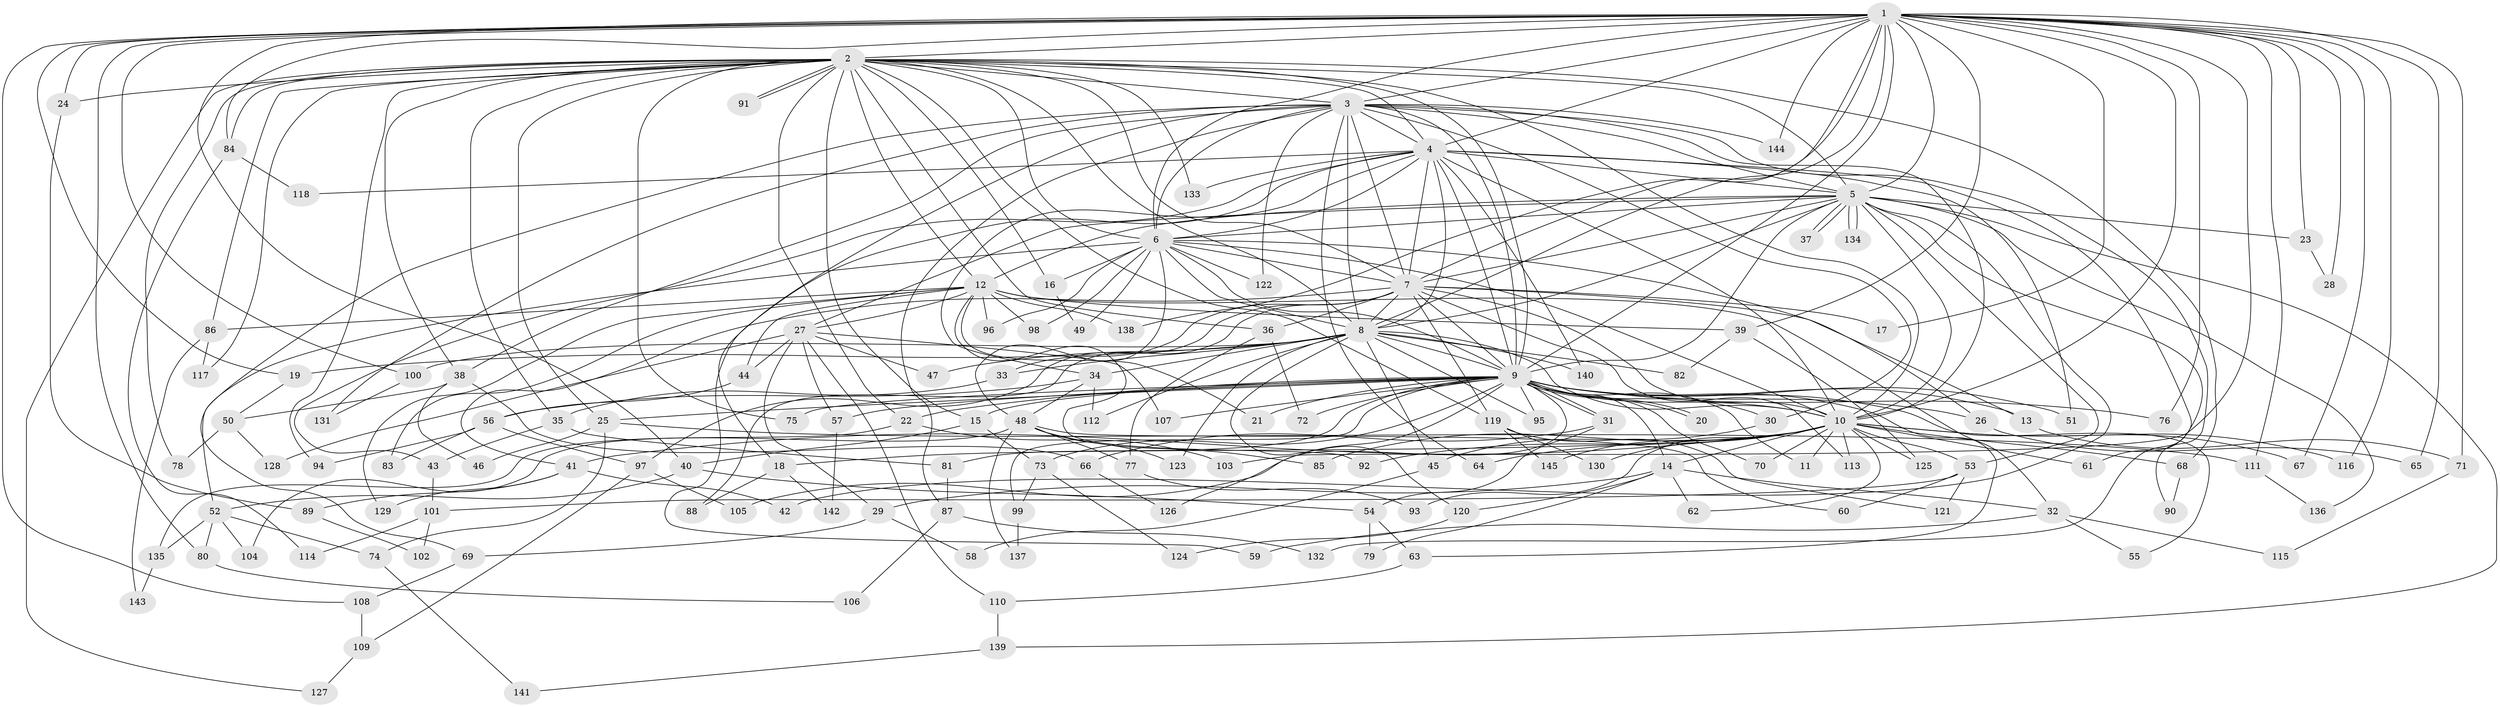 // Generated by graph-tools (version 1.1) at 2025/44/03/09/25 04:44:59]
// undirected, 145 vertices, 315 edges
graph export_dot {
graph [start="1"]
  node [color=gray90,style=filled];
  1;
  2;
  3;
  4;
  5;
  6;
  7;
  8;
  9;
  10;
  11;
  12;
  13;
  14;
  15;
  16;
  17;
  18;
  19;
  20;
  21;
  22;
  23;
  24;
  25;
  26;
  27;
  28;
  29;
  30;
  31;
  32;
  33;
  34;
  35;
  36;
  37;
  38;
  39;
  40;
  41;
  42;
  43;
  44;
  45;
  46;
  47;
  48;
  49;
  50;
  51;
  52;
  53;
  54;
  55;
  56;
  57;
  58;
  59;
  60;
  61;
  62;
  63;
  64;
  65;
  66;
  67;
  68;
  69;
  70;
  71;
  72;
  73;
  74;
  75;
  76;
  77;
  78;
  79;
  80;
  81;
  82;
  83;
  84;
  85;
  86;
  87;
  88;
  89;
  90;
  91;
  92;
  93;
  94;
  95;
  96;
  97;
  98;
  99;
  100;
  101;
  102;
  103;
  104;
  105;
  106;
  107;
  108;
  109;
  110;
  111;
  112;
  113;
  114;
  115;
  116;
  117;
  118;
  119;
  120;
  121;
  122;
  123;
  124;
  125;
  126;
  127;
  128;
  129;
  130;
  131;
  132;
  133;
  134;
  135;
  136;
  137;
  138;
  139;
  140;
  141;
  142;
  143;
  144;
  145;
  1 -- 2;
  1 -- 3;
  1 -- 4;
  1 -- 5;
  1 -- 6;
  1 -- 7;
  1 -- 8;
  1 -- 9;
  1 -- 10;
  1 -- 17;
  1 -- 19;
  1 -- 23;
  1 -- 24;
  1 -- 28;
  1 -- 39;
  1 -- 40;
  1 -- 65;
  1 -- 67;
  1 -- 71;
  1 -- 76;
  1 -- 80;
  1 -- 84;
  1 -- 100;
  1 -- 103;
  1 -- 108;
  1 -- 111;
  1 -- 116;
  1 -- 138;
  1 -- 144;
  2 -- 3;
  2 -- 4;
  2 -- 5;
  2 -- 6;
  2 -- 7;
  2 -- 8;
  2 -- 9;
  2 -- 10;
  2 -- 12;
  2 -- 15;
  2 -- 16;
  2 -- 22;
  2 -- 24;
  2 -- 25;
  2 -- 35;
  2 -- 36;
  2 -- 38;
  2 -- 68;
  2 -- 75;
  2 -- 78;
  2 -- 84;
  2 -- 86;
  2 -- 91;
  2 -- 91;
  2 -- 94;
  2 -- 117;
  2 -- 119;
  2 -- 127;
  2 -- 133;
  3 -- 4;
  3 -- 5;
  3 -- 6;
  3 -- 7;
  3 -- 8;
  3 -- 9;
  3 -- 10;
  3 -- 18;
  3 -- 30;
  3 -- 38;
  3 -- 64;
  3 -- 69;
  3 -- 87;
  3 -- 90;
  3 -- 122;
  3 -- 131;
  3 -- 144;
  4 -- 5;
  4 -- 6;
  4 -- 7;
  4 -- 8;
  4 -- 9;
  4 -- 10;
  4 -- 34;
  4 -- 43;
  4 -- 51;
  4 -- 59;
  4 -- 61;
  4 -- 118;
  4 -- 133;
  4 -- 140;
  5 -- 6;
  5 -- 7;
  5 -- 8;
  5 -- 9;
  5 -- 10;
  5 -- 12;
  5 -- 23;
  5 -- 27;
  5 -- 37;
  5 -- 37;
  5 -- 42;
  5 -- 53;
  5 -- 132;
  5 -- 134;
  5 -- 134;
  5 -- 136;
  5 -- 139;
  6 -- 7;
  6 -- 8;
  6 -- 9;
  6 -- 10;
  6 -- 16;
  6 -- 26;
  6 -- 48;
  6 -- 49;
  6 -- 52;
  6 -- 96;
  6 -- 98;
  6 -- 122;
  7 -- 8;
  7 -- 9;
  7 -- 10;
  7 -- 13;
  7 -- 17;
  7 -- 33;
  7 -- 36;
  7 -- 41;
  7 -- 88;
  7 -- 97;
  7 -- 113;
  7 -- 119;
  8 -- 9;
  8 -- 10;
  8 -- 19;
  8 -- 33;
  8 -- 34;
  8 -- 45;
  8 -- 47;
  8 -- 82;
  8 -- 95;
  8 -- 100;
  8 -- 112;
  8 -- 120;
  8 -- 123;
  8 -- 140;
  9 -- 10;
  9 -- 11;
  9 -- 13;
  9 -- 14;
  9 -- 15;
  9 -- 20;
  9 -- 20;
  9 -- 21;
  9 -- 22;
  9 -- 25;
  9 -- 26;
  9 -- 30;
  9 -- 31;
  9 -- 31;
  9 -- 51;
  9 -- 55;
  9 -- 57;
  9 -- 63;
  9 -- 70;
  9 -- 72;
  9 -- 73;
  9 -- 75;
  9 -- 76;
  9 -- 81;
  9 -- 95;
  9 -- 99;
  9 -- 105;
  9 -- 107;
  9 -- 126;
  10 -- 11;
  10 -- 14;
  10 -- 18;
  10 -- 41;
  10 -- 53;
  10 -- 61;
  10 -- 62;
  10 -- 64;
  10 -- 67;
  10 -- 68;
  10 -- 70;
  10 -- 85;
  10 -- 92;
  10 -- 93;
  10 -- 113;
  10 -- 116;
  10 -- 125;
  10 -- 130;
  10 -- 145;
  12 -- 21;
  12 -- 27;
  12 -- 32;
  12 -- 39;
  12 -- 44;
  12 -- 83;
  12 -- 86;
  12 -- 92;
  12 -- 96;
  12 -- 98;
  12 -- 129;
  12 -- 138;
  13 -- 71;
  14 -- 29;
  14 -- 32;
  14 -- 62;
  14 -- 79;
  14 -- 120;
  15 -- 40;
  15 -- 73;
  16 -- 49;
  18 -- 88;
  18 -- 142;
  19 -- 50;
  22 -- 103;
  22 -- 135;
  23 -- 28;
  24 -- 89;
  25 -- 46;
  25 -- 74;
  25 -- 111;
  26 -- 65;
  27 -- 29;
  27 -- 44;
  27 -- 47;
  27 -- 57;
  27 -- 107;
  27 -- 110;
  27 -- 128;
  29 -- 58;
  29 -- 69;
  30 -- 45;
  31 -- 54;
  31 -- 66;
  32 -- 55;
  32 -- 59;
  32 -- 115;
  33 -- 35;
  34 -- 48;
  34 -- 56;
  34 -- 112;
  35 -- 43;
  35 -- 81;
  36 -- 72;
  36 -- 77;
  38 -- 46;
  38 -- 50;
  38 -- 66;
  39 -- 82;
  39 -- 125;
  40 -- 52;
  40 -- 54;
  41 -- 42;
  41 -- 89;
  41 -- 129;
  43 -- 101;
  44 -- 56;
  45 -- 58;
  48 -- 60;
  48 -- 77;
  48 -- 85;
  48 -- 104;
  48 -- 123;
  48 -- 137;
  50 -- 78;
  50 -- 128;
  52 -- 74;
  52 -- 80;
  52 -- 104;
  52 -- 135;
  53 -- 60;
  53 -- 101;
  53 -- 121;
  54 -- 63;
  54 -- 79;
  56 -- 83;
  56 -- 94;
  56 -- 97;
  57 -- 142;
  63 -- 110;
  66 -- 126;
  68 -- 90;
  69 -- 108;
  71 -- 115;
  73 -- 99;
  73 -- 124;
  74 -- 141;
  77 -- 93;
  80 -- 106;
  81 -- 87;
  84 -- 114;
  84 -- 118;
  86 -- 117;
  86 -- 143;
  87 -- 106;
  87 -- 132;
  89 -- 102;
  97 -- 105;
  97 -- 109;
  99 -- 137;
  100 -- 131;
  101 -- 102;
  101 -- 114;
  108 -- 109;
  109 -- 127;
  110 -- 139;
  111 -- 136;
  119 -- 121;
  119 -- 130;
  119 -- 145;
  120 -- 124;
  135 -- 143;
  139 -- 141;
}
